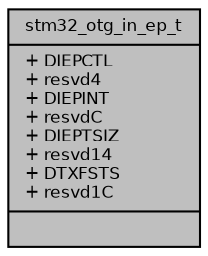 digraph "stm32_otg_in_ep_t"
{
  bgcolor="transparent";
  edge [fontname="Helvetica",fontsize="8",labelfontname="Helvetica",labelfontsize="8"];
  node [fontname="Helvetica",fontsize="8",shape=record];
  Node1 [label="{stm32_otg_in_ep_t\n|+ DIEPCTL\l+ resvd4\l+ DIEPINT\l+ resvdC\l+ DIEPTSIZ\l+ resvd14\l+ DTXFSTS\l+ resvd1C\l|}",height=0.2,width=0.4,color="black", fillcolor="grey75", style="filled", fontcolor="black"];
}
